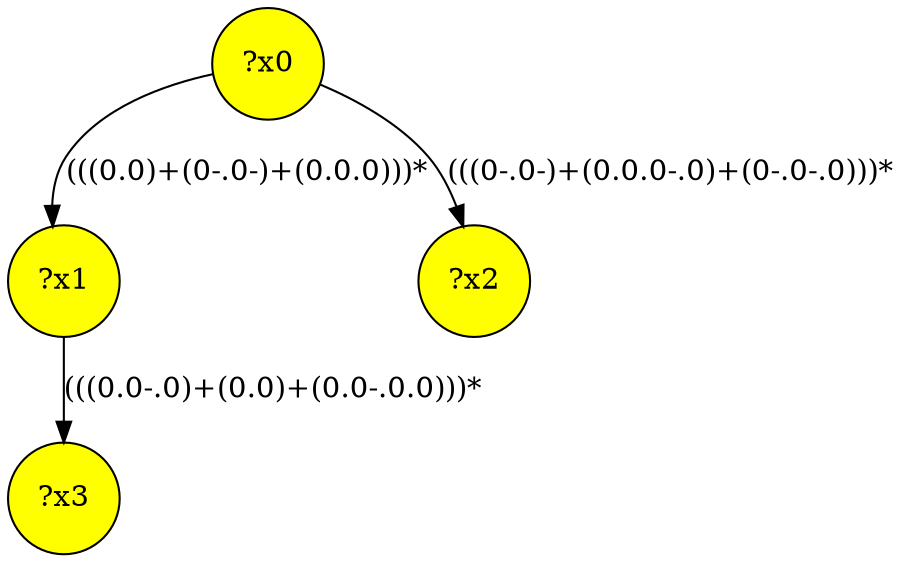digraph g {
	x0 [fillcolor="yellow", style="filled," shape=circle, label="?x0"];
	x1 [fillcolor="yellow", style="filled," shape=circle, label="?x1"];
	x2 [fillcolor="yellow", style="filled," shape=circle, label="?x2"];
	x3 [fillcolor="yellow", style="filled," shape=circle, label="?x3"];
	x0 -> x1 [label="(((0.0)+(0-.0-)+(0.0.0)))*"];
	x0 -> x2 [label="(((0-.0-)+(0.0.0-.0)+(0-.0-.0)))*"];
	x1 -> x3 [label="(((0.0-.0)+(0.0)+(0.0-.0.0)))*"];
}

